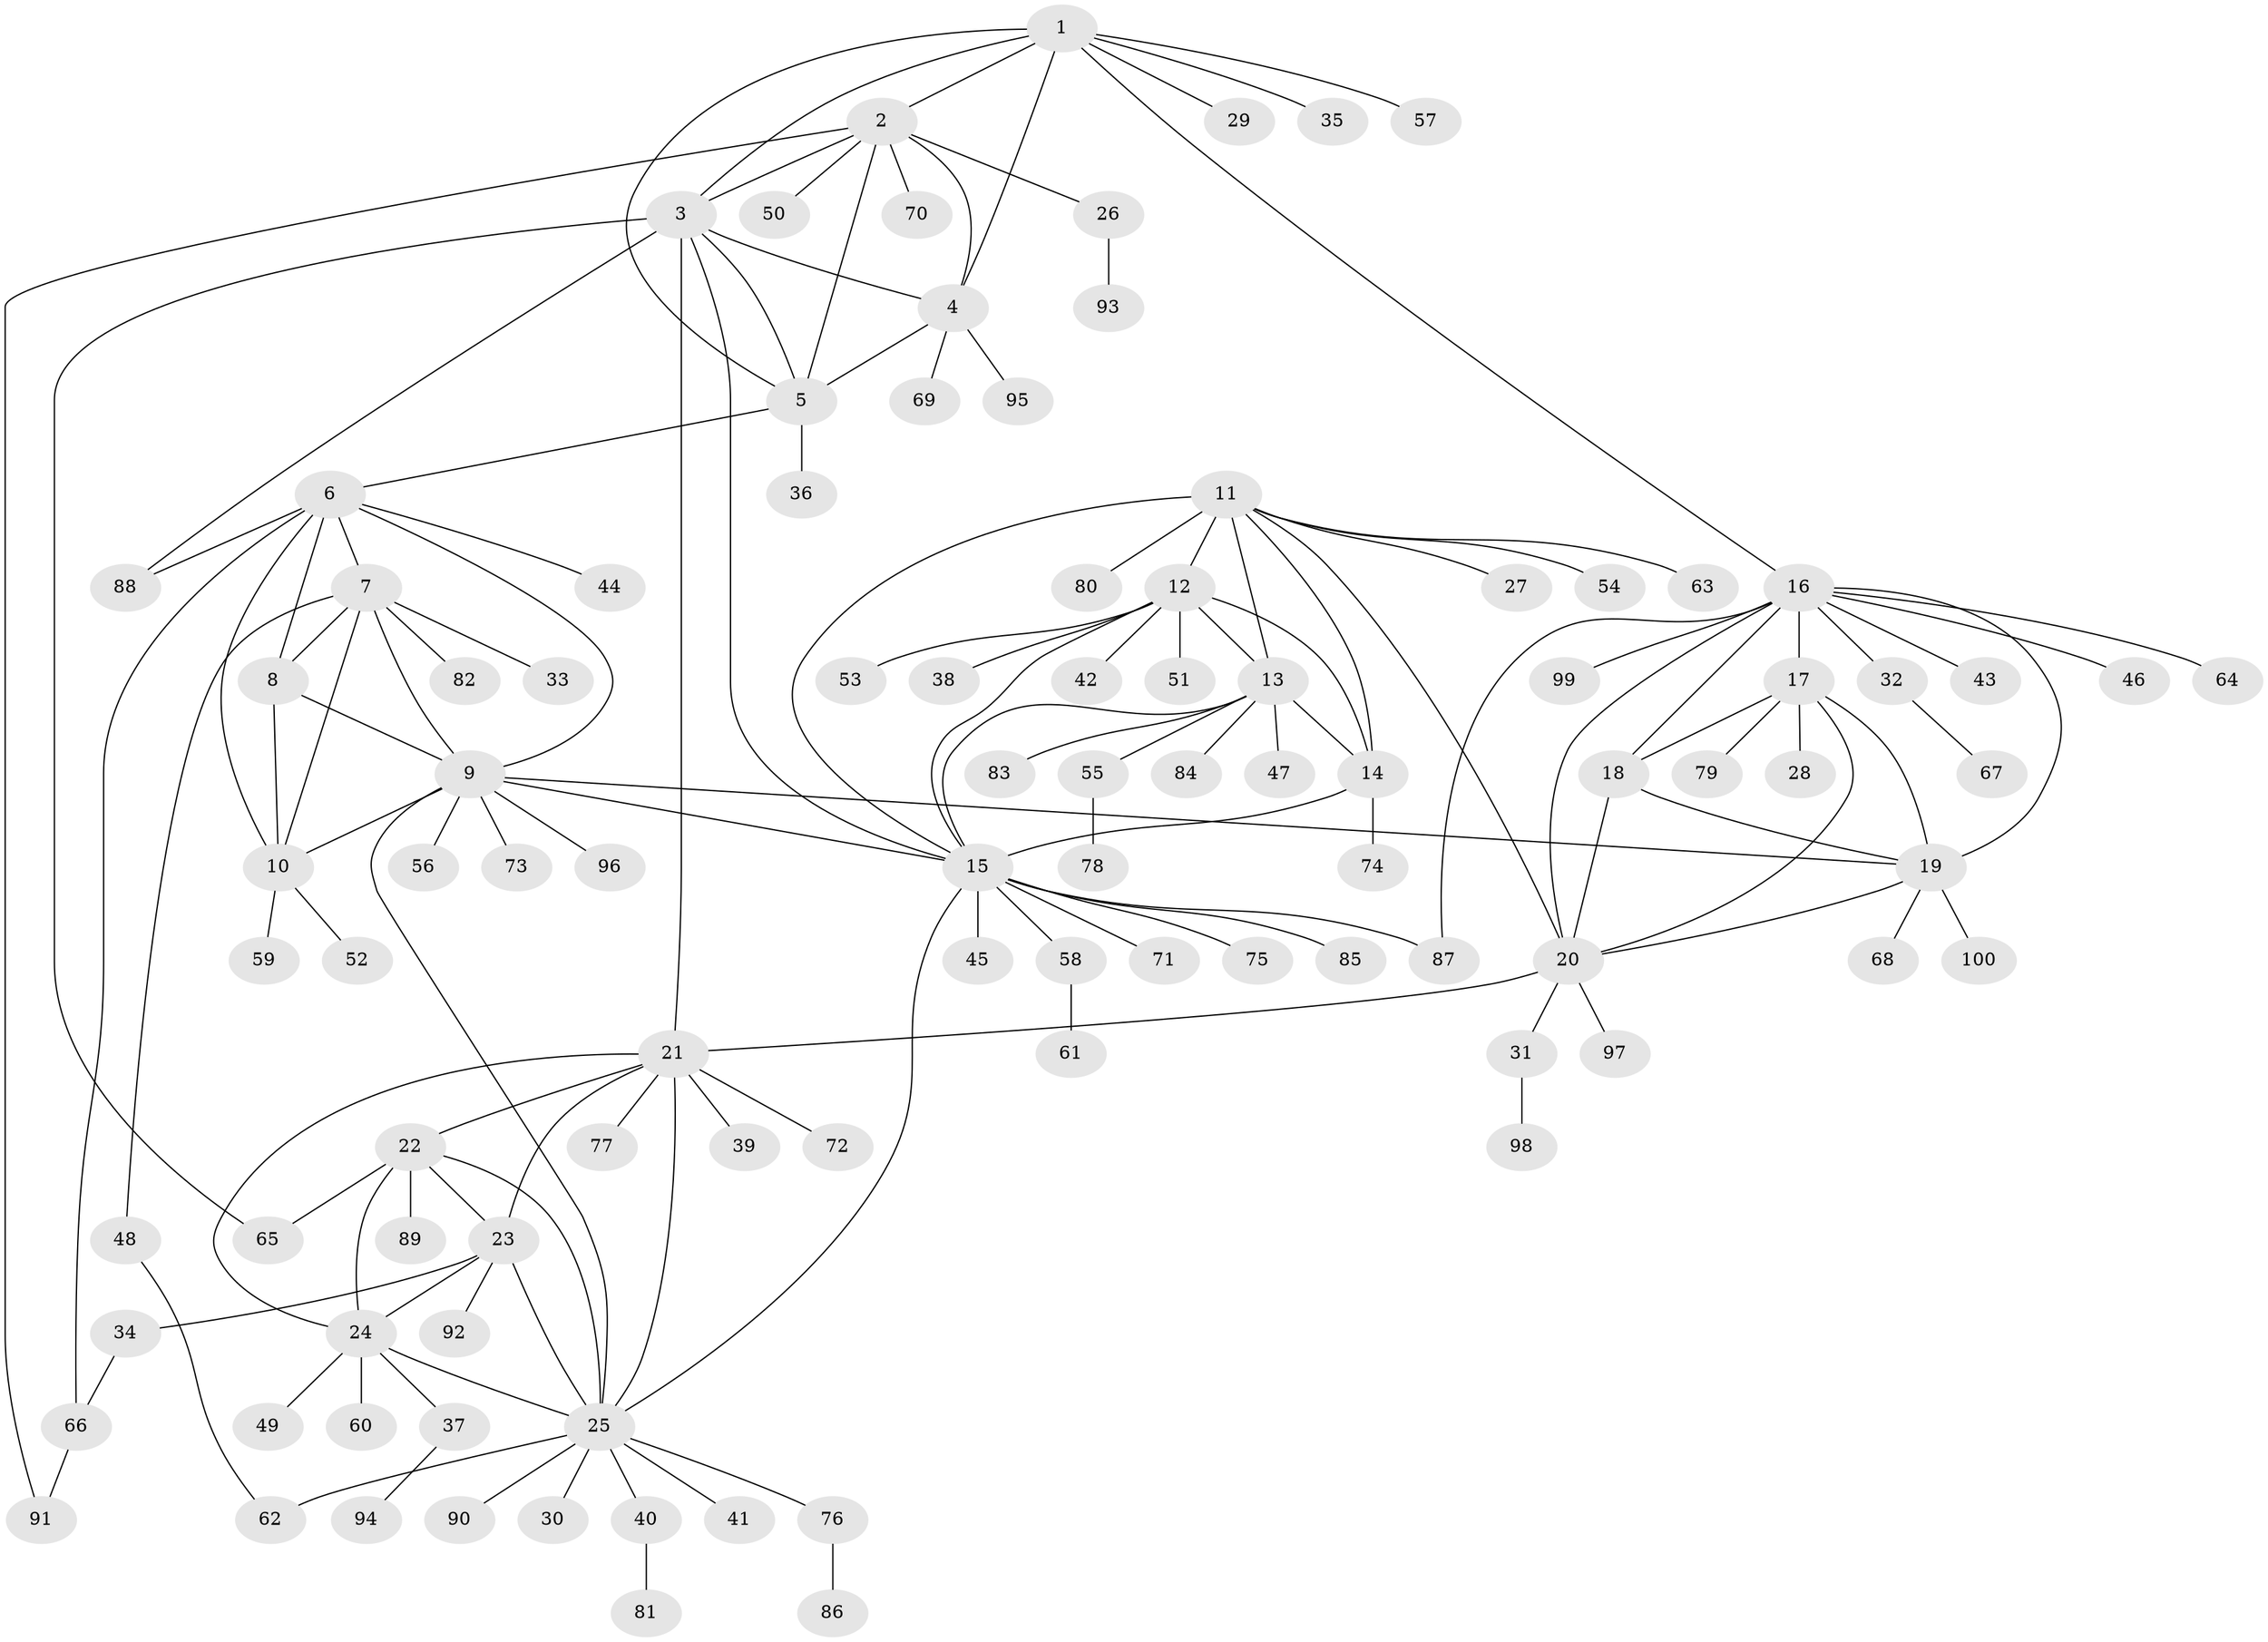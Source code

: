// coarse degree distribution, {6: 0.18, 5: 0.04, 1: 0.52, 2: 0.04, 7: 0.02, 11: 0.02, 4: 0.1, 8: 0.04, 9: 0.02, 3: 0.02}
// Generated by graph-tools (version 1.1) at 2025/37/03/04/25 23:37:31]
// undirected, 100 vertices, 141 edges
graph export_dot {
  node [color=gray90,style=filled];
  1;
  2;
  3;
  4;
  5;
  6;
  7;
  8;
  9;
  10;
  11;
  12;
  13;
  14;
  15;
  16;
  17;
  18;
  19;
  20;
  21;
  22;
  23;
  24;
  25;
  26;
  27;
  28;
  29;
  30;
  31;
  32;
  33;
  34;
  35;
  36;
  37;
  38;
  39;
  40;
  41;
  42;
  43;
  44;
  45;
  46;
  47;
  48;
  49;
  50;
  51;
  52;
  53;
  54;
  55;
  56;
  57;
  58;
  59;
  60;
  61;
  62;
  63;
  64;
  65;
  66;
  67;
  68;
  69;
  70;
  71;
  72;
  73;
  74;
  75;
  76;
  77;
  78;
  79;
  80;
  81;
  82;
  83;
  84;
  85;
  86;
  87;
  88;
  89;
  90;
  91;
  92;
  93;
  94;
  95;
  96;
  97;
  98;
  99;
  100;
  1 -- 2;
  1 -- 3;
  1 -- 4;
  1 -- 5;
  1 -- 16;
  1 -- 29;
  1 -- 35;
  1 -- 57;
  2 -- 3;
  2 -- 4;
  2 -- 5;
  2 -- 26;
  2 -- 50;
  2 -- 70;
  2 -- 91;
  3 -- 4;
  3 -- 5;
  3 -- 15;
  3 -- 21;
  3 -- 65;
  3 -- 88;
  4 -- 5;
  4 -- 69;
  4 -- 95;
  5 -- 6;
  5 -- 36;
  6 -- 7;
  6 -- 8;
  6 -- 9;
  6 -- 10;
  6 -- 44;
  6 -- 66;
  6 -- 88;
  7 -- 8;
  7 -- 9;
  7 -- 10;
  7 -- 33;
  7 -- 48;
  7 -- 82;
  8 -- 9;
  8 -- 10;
  9 -- 10;
  9 -- 15;
  9 -- 19;
  9 -- 25;
  9 -- 56;
  9 -- 73;
  9 -- 96;
  10 -- 52;
  10 -- 59;
  11 -- 12;
  11 -- 13;
  11 -- 14;
  11 -- 15;
  11 -- 20;
  11 -- 27;
  11 -- 54;
  11 -- 63;
  11 -- 80;
  12 -- 13;
  12 -- 14;
  12 -- 15;
  12 -- 38;
  12 -- 42;
  12 -- 51;
  12 -- 53;
  13 -- 14;
  13 -- 15;
  13 -- 47;
  13 -- 55;
  13 -- 83;
  13 -- 84;
  14 -- 15;
  14 -- 74;
  15 -- 25;
  15 -- 45;
  15 -- 58;
  15 -- 71;
  15 -- 75;
  15 -- 85;
  15 -- 87;
  16 -- 17;
  16 -- 18;
  16 -- 19;
  16 -- 20;
  16 -- 32;
  16 -- 43;
  16 -- 46;
  16 -- 64;
  16 -- 87;
  16 -- 99;
  17 -- 18;
  17 -- 19;
  17 -- 20;
  17 -- 28;
  17 -- 79;
  18 -- 19;
  18 -- 20;
  19 -- 20;
  19 -- 68;
  19 -- 100;
  20 -- 21;
  20 -- 31;
  20 -- 97;
  21 -- 22;
  21 -- 23;
  21 -- 24;
  21 -- 25;
  21 -- 39;
  21 -- 72;
  21 -- 77;
  22 -- 23;
  22 -- 24;
  22 -- 25;
  22 -- 65;
  22 -- 89;
  23 -- 24;
  23 -- 25;
  23 -- 34;
  23 -- 92;
  24 -- 25;
  24 -- 37;
  24 -- 49;
  24 -- 60;
  25 -- 30;
  25 -- 40;
  25 -- 41;
  25 -- 62;
  25 -- 76;
  25 -- 90;
  26 -- 93;
  31 -- 98;
  32 -- 67;
  34 -- 66;
  37 -- 94;
  40 -- 81;
  48 -- 62;
  55 -- 78;
  58 -- 61;
  66 -- 91;
  76 -- 86;
}
